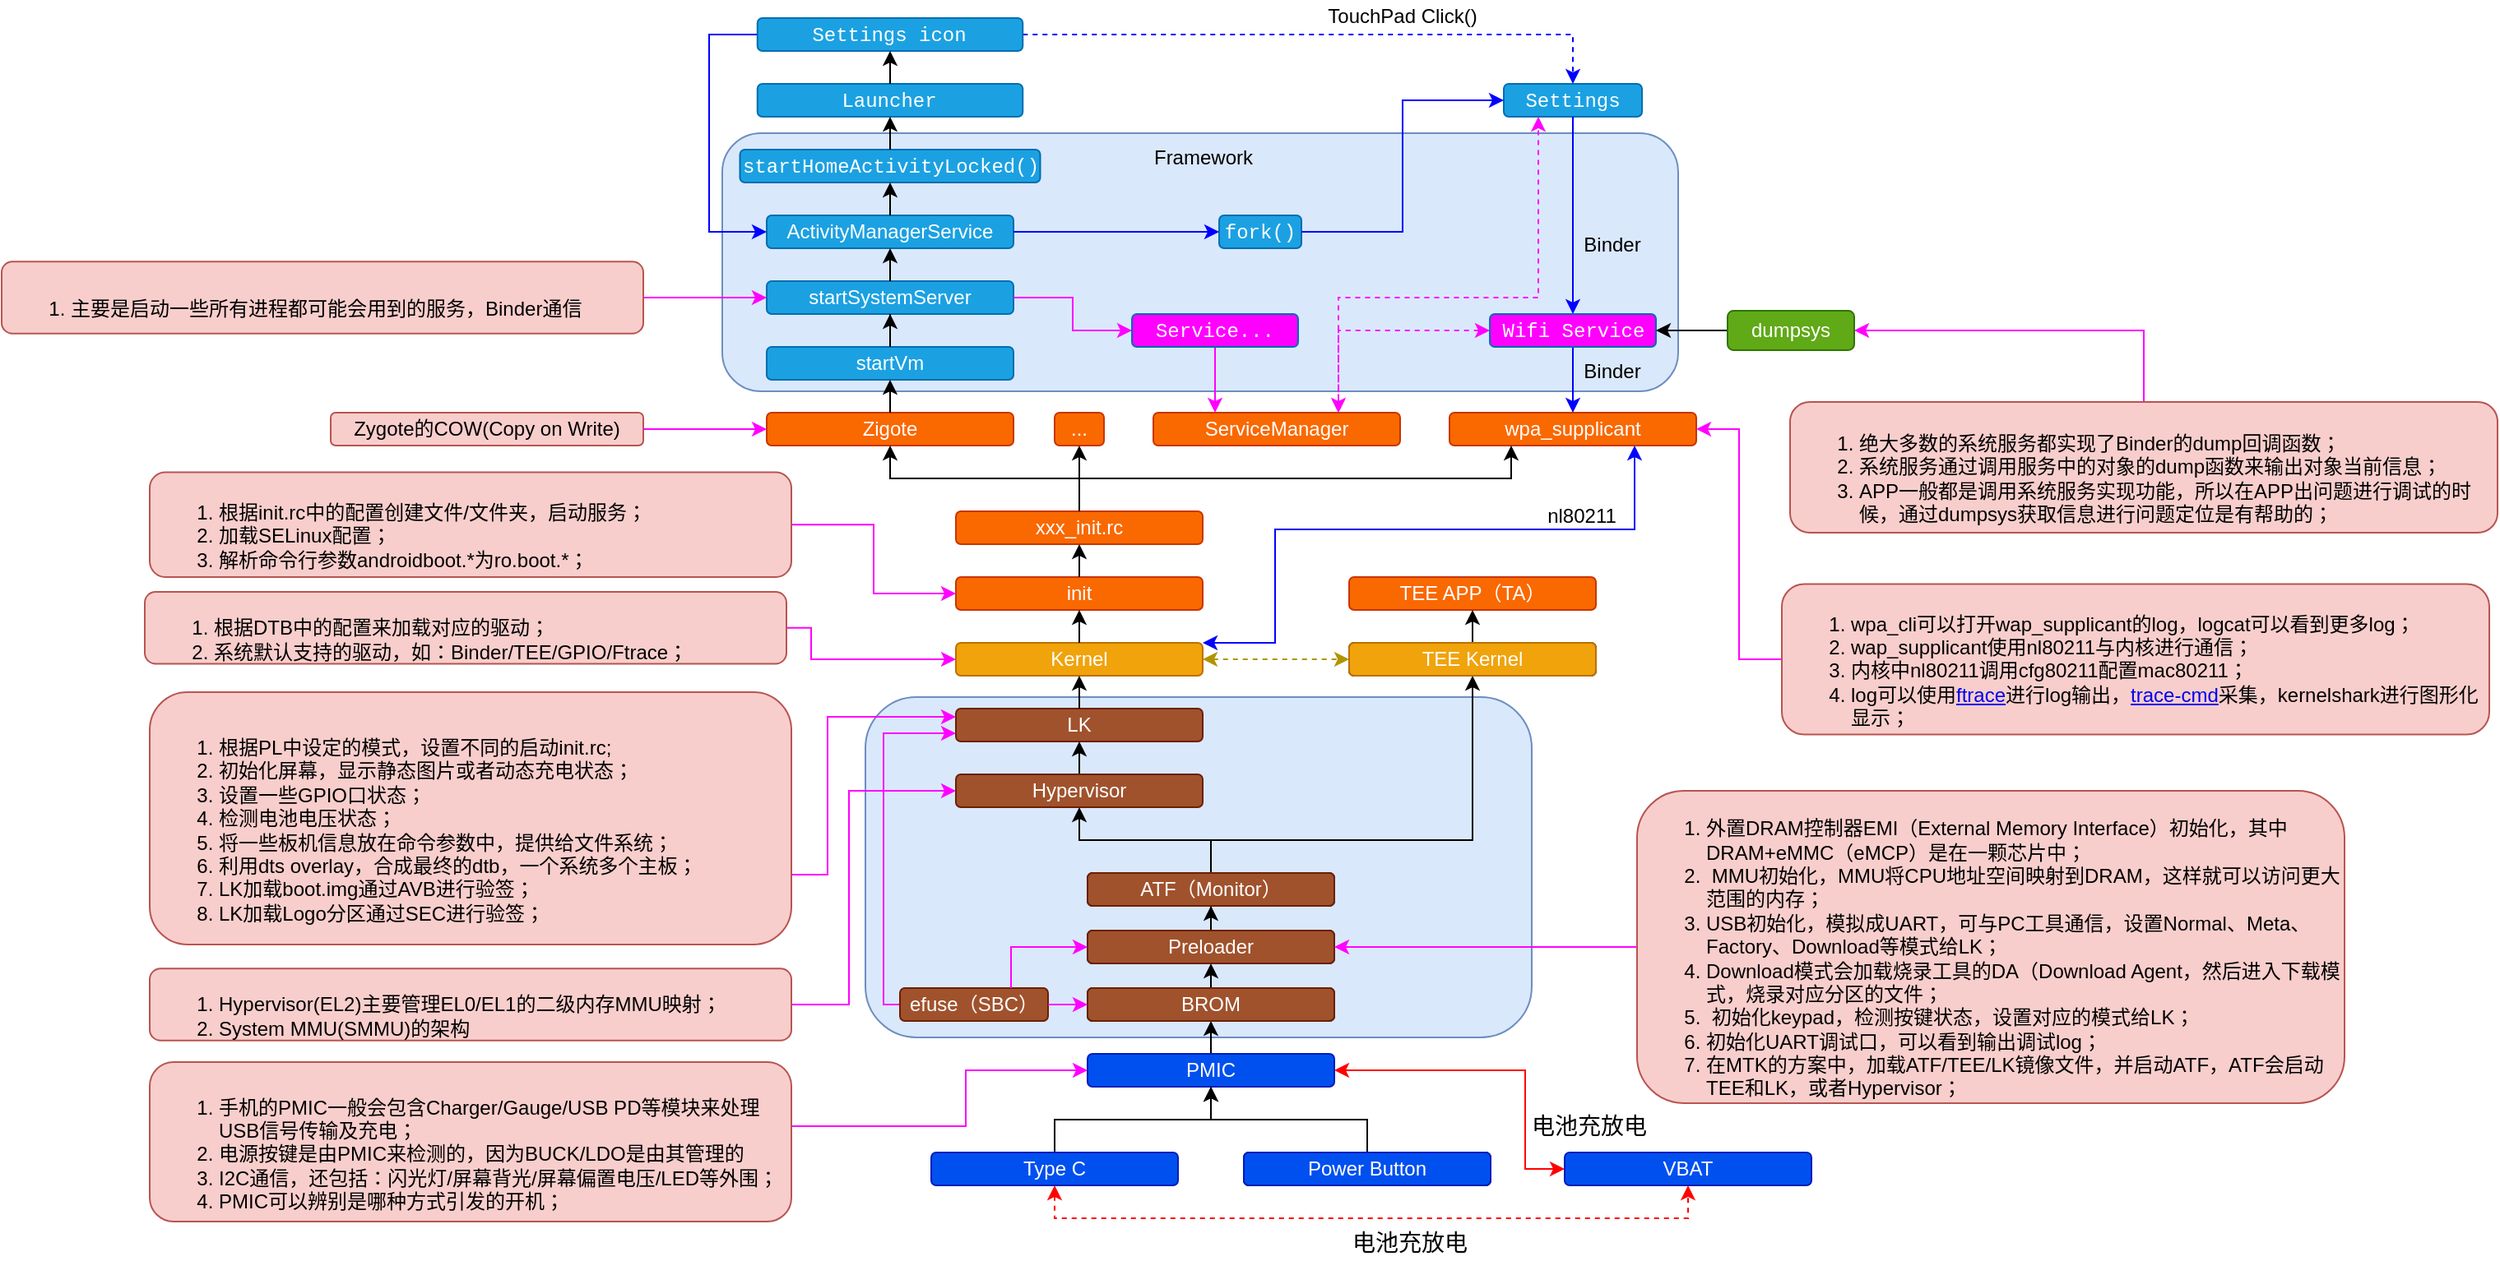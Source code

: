 <mxfile version="13.6.2" type="device"><diagram id="o9bv0R6eJyYh040u2LGz" name="Page-1"><mxGraphModel dx="2637" dy="1343" grid="0" gridSize="10" guides="1" tooltips="1" connect="1" arrows="1" fold="1" page="1" pageScale="1" pageWidth="827" pageHeight="1169" math="0" shadow="0"><root><mxCell id="0"/><mxCell id="1" parent="0"/><mxCell id="xM0qGZ9zyHgOgqfYdm4C-2" value="" style="rounded=1;whiteSpace=wrap;html=1;fillColor=#dae8fc;strokeColor=#6c8ebf;fontColor=#FFFFFF;" parent="1" vertex="1"><mxGeometry x="-279" y="276" width="581" height="157" as="geometry"/></mxCell><UserObject label="" id="xM0qGZ9zyHgOgqfYdm4C-3"><mxCell style="rounded=1;whiteSpace=wrap;html=1;shadow=0;glass=0;sketch=0;strokeColor=#6c8ebf;align=left;fillColor=#dae8fc;fontColor=#FFFFFF;" parent="1" vertex="1"><mxGeometry x="-192" y="619" width="405" height="207" as="geometry"/></mxCell></UserObject><mxCell id="xM0qGZ9zyHgOgqfYdm4C-4" value="BROM" style="rounded=1;whiteSpace=wrap;html=1;fontColor=#FFFFFF;" parent="1" vertex="1"><mxGeometry x="-57" y="796" width="150" height="20" as="geometry"/></mxCell><mxCell id="xM0qGZ9zyHgOgqfYdm4C-5" value="Preloader" style="rounded=1;whiteSpace=wrap;html=1;fontColor=#FFFFFF;" parent="1" vertex="1"><mxGeometry x="-57" y="761" width="150" height="20" as="geometry"/></mxCell><mxCell id="xM0qGZ9zyHgOgqfYdm4C-6" value="ATF（Monitor）" style="rounded=1;whiteSpace=wrap;html=1;fontColor=#FFFFFF;" parent="1" vertex="1"><mxGeometry x="-57" y="726" width="150" height="20" as="geometry"/></mxCell><mxCell id="xM0qGZ9zyHgOgqfYdm4C-7" style="edgeStyle=orthogonalEdgeStyle;rounded=0;orthogonalLoop=1;jettySize=auto;html=1;entryX=0.5;entryY=1;entryDx=0;entryDy=0;fontColor=#FFFFFF;" parent="1" source="xM0qGZ9zyHgOgqfYdm4C-5" target="xM0qGZ9zyHgOgqfYdm4C-6" edge="1"><mxGeometry relative="1" as="geometry"/></mxCell><mxCell id="xM0qGZ9zyHgOgqfYdm4C-8" value="TEE Kernel" style="rounded=1;whiteSpace=wrap;html=1;fontColor=#FFFFFF;" parent="1" vertex="1"><mxGeometry x="102" y="586" width="150" height="20" as="geometry"/></mxCell><mxCell id="xM0qGZ9zyHgOgqfYdm4C-9" style="edgeStyle=orthogonalEdgeStyle;rounded=0;orthogonalLoop=1;jettySize=auto;html=1;exitX=0.5;exitY=0;exitDx=0;exitDy=0;entryX=0.5;entryY=1;entryDx=0;entryDy=0;fontColor=#FFFFFF;" parent="1" source="xM0qGZ9zyHgOgqfYdm4C-6" target="xM0qGZ9zyHgOgqfYdm4C-8" edge="1"><mxGeometry relative="1" as="geometry"><Array as="points"><mxPoint x="18" y="706"/><mxPoint x="177" y="706"/></Array></mxGeometry></mxCell><mxCell id="xM0qGZ9zyHgOgqfYdm4C-10" value="LK" style="rounded=1;whiteSpace=wrap;html=1;fillColor=#a0522d;strokeColor=#6D1F00;fontColor=#ffffff;" parent="1" vertex="1"><mxGeometry x="-137" y="626" width="150" height="20" as="geometry"/></mxCell><mxCell id="xM0qGZ9zyHgOgqfYdm4C-11" value="TEE APP（TA）" style="rounded=1;whiteSpace=wrap;html=1;fillColor=#fa6800;strokeColor=#C73500;fontColor=#FFFFFF;" parent="1" vertex="1"><mxGeometry x="102" y="546" width="150" height="20" as="geometry"/></mxCell><mxCell id="xM0qGZ9zyHgOgqfYdm4C-12" style="edgeStyle=orthogonalEdgeStyle;rounded=0;orthogonalLoop=1;jettySize=auto;html=1;exitX=0.5;exitY=0;exitDx=0;exitDy=0;entryX=0.5;entryY=1;entryDx=0;entryDy=0;fontColor=#FFFFFF;" parent="1" source="xM0qGZ9zyHgOgqfYdm4C-8" target="xM0qGZ9zyHgOgqfYdm4C-11" edge="1"><mxGeometry relative="1" as="geometry"/></mxCell><mxCell id="xM0qGZ9zyHgOgqfYdm4C-13" style="edgeStyle=orthogonalEdgeStyle;rounded=0;orthogonalLoop=1;jettySize=auto;html=1;exitX=0.5;exitY=0;exitDx=0;exitDy=0;entryX=0.5;entryY=1;entryDx=0;entryDy=0;fontColor=#FFFFFF;" parent="1" source="xM0qGZ9zyHgOgqfYdm4C-14" target="xM0qGZ9zyHgOgqfYdm4C-10" edge="1"><mxGeometry relative="1" as="geometry"/></mxCell><mxCell id="xM0qGZ9zyHgOgqfYdm4C-14" value="Hypervisor" style="rounded=1;whiteSpace=wrap;html=1;fillColor=#a0522d;strokeColor=#6D1F00;fontColor=#FFFFFF;" parent="1" vertex="1"><mxGeometry x="-137" y="666" width="150" height="20" as="geometry"/></mxCell><mxCell id="xM0qGZ9zyHgOgqfYdm4C-15" style="edgeStyle=orthogonalEdgeStyle;rounded=0;orthogonalLoop=1;jettySize=auto;html=1;exitX=0.5;exitY=0;exitDx=0;exitDy=0;entryX=0.5;entryY=1;entryDx=0;entryDy=0;fontColor=#FFFFFF;" parent="1" source="xM0qGZ9zyHgOgqfYdm4C-6" target="xM0qGZ9zyHgOgqfYdm4C-14" edge="1"><mxGeometry relative="1" as="geometry"/></mxCell><mxCell id="JLH8uLb13AK0BD7RaU8m-2" style="edgeStyle=orthogonalEdgeStyle;rounded=0;orthogonalLoop=1;jettySize=auto;html=1;exitX=1;exitY=0.5;exitDx=0;exitDy=0;entryX=0;entryY=0.5;entryDx=0;entryDy=0;startArrow=classic;startFill=1;dashed=1;fillColor=#e3c800;strokeColor=#B09500;" parent="1" source="xM0qGZ9zyHgOgqfYdm4C-16" target="xM0qGZ9zyHgOgqfYdm4C-63" edge="1"><mxGeometry relative="1" as="geometry"/></mxCell><mxCell id="xM0qGZ9zyHgOgqfYdm4C-16" value="Kernel" style="rounded=1;whiteSpace=wrap;html=1;fillColor=#f0a30a;strokeColor=#BD7000;fontColor=#FFFFFF;" parent="1" vertex="1"><mxGeometry x="-137" y="586" width="150" height="20" as="geometry"/></mxCell><mxCell id="xM0qGZ9zyHgOgqfYdm4C-17" style="edgeStyle=orthogonalEdgeStyle;rounded=0;orthogonalLoop=1;jettySize=auto;html=1;exitX=0.5;exitY=0;exitDx=0;exitDy=0;entryX=0.5;entryY=1;entryDx=0;entryDy=0;fontColor=#FFFFFF;" parent="1" source="xM0qGZ9zyHgOgqfYdm4C-10" target="xM0qGZ9zyHgOgqfYdm4C-16" edge="1"><mxGeometry relative="1" as="geometry"/></mxCell><mxCell id="xM0qGZ9zyHgOgqfYdm4C-18" value="init" style="rounded=1;whiteSpace=wrap;html=1;fillColor=#fa6800;strokeColor=#C73500;fontColor=#FFFFFF;" parent="1" vertex="1"><mxGeometry x="-137" y="546" width="150" height="20" as="geometry"/></mxCell><mxCell id="xM0qGZ9zyHgOgqfYdm4C-19" style="edgeStyle=orthogonalEdgeStyle;rounded=0;orthogonalLoop=1;jettySize=auto;html=1;exitX=0.5;exitY=0;exitDx=0;exitDy=0;entryX=0.5;entryY=1;entryDx=0;entryDy=0;fontColor=#FFFFFF;" parent="1" source="xM0qGZ9zyHgOgqfYdm4C-16" target="xM0qGZ9zyHgOgqfYdm4C-18" edge="1"><mxGeometry relative="1" as="geometry"/></mxCell><mxCell id="xM0qGZ9zyHgOgqfYdm4C-20" value="xxx_init.rc" style="rounded=1;whiteSpace=wrap;html=1;fillColor=#fa6800;strokeColor=#C73500;fontColor=#FFFFFF;" parent="1" vertex="1"><mxGeometry x="-137" y="506" width="150" height="20" as="geometry"/></mxCell><mxCell id="xM0qGZ9zyHgOgqfYdm4C-21" style="edgeStyle=orthogonalEdgeStyle;rounded=0;orthogonalLoop=1;jettySize=auto;html=1;exitX=0.5;exitY=0;exitDx=0;exitDy=0;entryX=0.5;entryY=1;entryDx=0;entryDy=0;fontColor=#FFFFFF;" parent="1" source="xM0qGZ9zyHgOgqfYdm4C-18" target="xM0qGZ9zyHgOgqfYdm4C-20" edge="1"><mxGeometry relative="1" as="geometry"/></mxCell><mxCell id="JLH8uLb13AK0BD7RaU8m-4" style="edgeStyle=orthogonalEdgeStyle;rounded=0;orthogonalLoop=1;jettySize=auto;html=1;exitX=0.75;exitY=1;exitDx=0;exitDy=0;entryX=1;entryY=0;entryDx=0;entryDy=0;startArrow=classic;startFill=1;strokeColor=#0000FF;" parent="1" source="xM0qGZ9zyHgOgqfYdm4C-23" target="xM0qGZ9zyHgOgqfYdm4C-16" edge="1"><mxGeometry relative="1" as="geometry"><Array as="points"><mxPoint x="276" y="517"/><mxPoint x="57" y="517"/><mxPoint x="57" y="586"/></Array></mxGeometry></mxCell><mxCell id="xM0qGZ9zyHgOgqfYdm4C-23" value="wpa_supplicant" style="rounded=1;whiteSpace=wrap;html=1;fillColor=#fa6800;strokeColor=#C73500;fontColor=#FFFFFF;" parent="1" vertex="1"><mxGeometry x="163" y="446" width="150" height="20" as="geometry"/></mxCell><mxCell id="xM0qGZ9zyHgOgqfYdm4C-24" style="edgeStyle=orthogonalEdgeStyle;rounded=0;orthogonalLoop=1;jettySize=auto;html=1;exitX=0.5;exitY=0;exitDx=0;exitDy=0;entryX=0.25;entryY=1;entryDx=0;entryDy=0;fontColor=#FFFFFF;" parent="1" source="xM0qGZ9zyHgOgqfYdm4C-20" target="xM0qGZ9zyHgOgqfYdm4C-23" edge="1"><mxGeometry relative="1" as="geometry"/></mxCell><mxCell id="xM0qGZ9zyHgOgqfYdm4C-25" value="Zigote" style="rounded=1;whiteSpace=wrap;html=1;fillColor=#fa6800;strokeColor=#C73500;fontColor=#FFFFFF;" parent="1" vertex="1"><mxGeometry x="-252" y="446" width="150" height="20" as="geometry"/></mxCell><mxCell id="xM0qGZ9zyHgOgqfYdm4C-26" style="edgeStyle=orthogonalEdgeStyle;rounded=0;orthogonalLoop=1;jettySize=auto;html=1;exitX=0.5;exitY=0;exitDx=0;exitDy=0;entryX=0.5;entryY=1;entryDx=0;entryDy=0;fontColor=#FFFFFF;" parent="1" source="xM0qGZ9zyHgOgqfYdm4C-20" target="xM0qGZ9zyHgOgqfYdm4C-25" edge="1"><mxGeometry relative="1" as="geometry"/></mxCell><mxCell id="xM0qGZ9zyHgOgqfYdm4C-27" value="startVm" style="rounded=1;whiteSpace=wrap;html=1;fillColor=#1ba1e2;strokeColor=#006EAF;fontColor=#FFFFFF;" parent="1" vertex="1"><mxGeometry x="-252" y="406" width="150" height="20" as="geometry"/></mxCell><mxCell id="xM0qGZ9zyHgOgqfYdm4C-28" style="edgeStyle=orthogonalEdgeStyle;rounded=0;orthogonalLoop=1;jettySize=auto;html=1;exitX=0.5;exitY=0;exitDx=0;exitDy=0;entryX=0.5;entryY=1;entryDx=0;entryDy=0;fontColor=#FFFFFF;" parent="1" source="xM0qGZ9zyHgOgqfYdm4C-25" target="xM0qGZ9zyHgOgqfYdm4C-27" edge="1"><mxGeometry relative="1" as="geometry"/></mxCell><mxCell id="xM0qGZ9zyHgOgqfYdm4C-29" value="startSystemServer" style="rounded=1;whiteSpace=wrap;html=1;fillColor=#1ba1e2;strokeColor=#006EAF;fontColor=#FFFFFF;" parent="1" vertex="1"><mxGeometry x="-252" y="366" width="150" height="20" as="geometry"/></mxCell><mxCell id="xM0qGZ9zyHgOgqfYdm4C-30" style="edgeStyle=orthogonalEdgeStyle;rounded=0;orthogonalLoop=1;jettySize=auto;html=1;exitX=0.5;exitY=0;exitDx=0;exitDy=0;fontColor=#FFFFFF;" parent="1" source="xM0qGZ9zyHgOgqfYdm4C-27" target="xM0qGZ9zyHgOgqfYdm4C-29" edge="1"><mxGeometry relative="1" as="geometry"/></mxCell><mxCell id="xM0qGZ9zyHgOgqfYdm4C-31" value="..." style="rounded=1;whiteSpace=wrap;html=1;fillColor=#fa6800;strokeColor=#C73500;fontColor=#FFFFFF;" parent="1" vertex="1"><mxGeometry x="-77" y="446" width="30" height="20" as="geometry"/></mxCell><mxCell id="xM0qGZ9zyHgOgqfYdm4C-32" style="edgeStyle=orthogonalEdgeStyle;rounded=0;orthogonalLoop=1;jettySize=auto;html=1;exitX=0.5;exitY=0;exitDx=0;exitDy=0;entryX=0.5;entryY=1;entryDx=0;entryDy=0;fontColor=#FFFFFF;" parent="1" source="xM0qGZ9zyHgOgqfYdm4C-20" target="xM0qGZ9zyHgOgqfYdm4C-31" edge="1"><mxGeometry relative="1" as="geometry"/></mxCell><mxCell id="xM0qGZ9zyHgOgqfYdm4C-33" value="ActivityManagerService" style="rounded=1;whiteSpace=wrap;html=1;fillColor=#1ba1e2;strokeColor=#006EAF;fontColor=#FFFFFF;" parent="1" vertex="1"><mxGeometry x="-252" y="326" width="150" height="20" as="geometry"/></mxCell><mxCell id="xM0qGZ9zyHgOgqfYdm4C-34" style="edgeStyle=orthogonalEdgeStyle;rounded=0;orthogonalLoop=1;jettySize=auto;html=1;exitX=0.5;exitY=0;exitDx=0;exitDy=0;entryX=0.5;entryY=1;entryDx=0;entryDy=0;fontColor=#FFFFFF;" parent="1" source="xM0qGZ9zyHgOgqfYdm4C-29" target="xM0qGZ9zyHgOgqfYdm4C-33" edge="1"><mxGeometry relative="1" as="geometry"/></mxCell><mxCell id="xM0qGZ9zyHgOgqfYdm4C-35" value="&lt;font face=&quot;menlo, monaco, consolas, courier new, monospace&quot;&gt;startHomeActivityLocked()&lt;/font&gt;" style="rounded=1;whiteSpace=wrap;html=1;fillColor=#1ba1e2;strokeColor=#006EAF;fontColor=#FFFFFF;" parent="1" vertex="1"><mxGeometry x="-268.25" y="286" width="182.5" height="20" as="geometry"/></mxCell><mxCell id="xM0qGZ9zyHgOgqfYdm4C-36" style="edgeStyle=orthogonalEdgeStyle;rounded=0;orthogonalLoop=1;jettySize=auto;html=1;exitX=0.5;exitY=0;exitDx=0;exitDy=0;entryX=0.5;entryY=1;entryDx=0;entryDy=0;fontColor=#FFFFFF;" parent="1" source="xM0qGZ9zyHgOgqfYdm4C-33" target="xM0qGZ9zyHgOgqfYdm4C-35" edge="1"><mxGeometry relative="1" as="geometry"/></mxCell><mxCell id="xM0qGZ9zyHgOgqfYdm4C-37" style="edgeStyle=orthogonalEdgeStyle;rounded=0;orthogonalLoop=1;jettySize=auto;html=1;exitX=0;exitY=0.5;exitDx=0;exitDy=0;entryX=0;entryY=0.5;entryDx=0;entryDy=0;strokeColor=#0000FF;fontColor=#FFFFFF;" parent="1" source="xM0qGZ9zyHgOgqfYdm4C-87" target="xM0qGZ9zyHgOgqfYdm4C-33" edge="1"><mxGeometry relative="1" as="geometry"><Array as="points"><mxPoint x="-287" y="216"/><mxPoint x="-287" y="336"/></Array></mxGeometry></mxCell><mxCell id="xM0qGZ9zyHgOgqfYdm4C-38" value="&lt;font face=&quot;menlo, monaco, consolas, courier new, monospace&quot;&gt;Launcher&lt;/font&gt;" style="rounded=1;whiteSpace=wrap;html=1;fillColor=#1ba1e2;strokeColor=#006EAF;fontColor=#FFFFFF;" parent="1" vertex="1"><mxGeometry x="-257.62" y="246" width="161.25" height="20" as="geometry"/></mxCell><mxCell id="xM0qGZ9zyHgOgqfYdm4C-39" style="edgeStyle=orthogonalEdgeStyle;rounded=0;orthogonalLoop=1;jettySize=auto;html=1;exitX=0.5;exitY=0;exitDx=0;exitDy=0;entryX=0.5;entryY=1;entryDx=0;entryDy=0;fontColor=#FFFFFF;" parent="1" source="xM0qGZ9zyHgOgqfYdm4C-35" target="xM0qGZ9zyHgOgqfYdm4C-38" edge="1"><mxGeometry relative="1" as="geometry"/></mxCell><mxCell id="xM0qGZ9zyHgOgqfYdm4C-40" value="" style="endArrow=classic;html=1;entryX=0.5;entryY=1;entryDx=0;entryDy=0;exitX=0.5;exitY=0;exitDx=0;exitDy=0;fontColor=#FFFFFF;" parent="1" source="xM0qGZ9zyHgOgqfYdm4C-4" target="xM0qGZ9zyHgOgqfYdm4C-5" edge="1"><mxGeometry width="50" height="50" relative="1" as="geometry"><mxPoint x="-107" y="626" as="sourcePoint"/><mxPoint x="-57" y="576" as="targetPoint"/></mxGeometry></mxCell><mxCell id="xM0qGZ9zyHgOgqfYdm4C-41" style="edgeStyle=orthogonalEdgeStyle;rounded=0;orthogonalLoop=1;jettySize=auto;html=1;exitX=0.5;exitY=1;exitDx=0;exitDy=0;fontColor=#FFFFFF;" parent="1" source="xM0qGZ9zyHgOgqfYdm4C-33" target="xM0qGZ9zyHgOgqfYdm4C-33" edge="1"><mxGeometry relative="1" as="geometry"/></mxCell><mxCell id="xM0qGZ9zyHgOgqfYdm4C-42" value="&lt;font face=&quot;menlo, monaco, consolas, courier new, monospace&quot;&gt;fork()&lt;/font&gt;" style="rounded=1;whiteSpace=wrap;html=1;fillColor=#1ba1e2;strokeColor=#006EAF;fontColor=#FFFFFF;" parent="1" vertex="1"><mxGeometry x="23" y="326" width="50" height="20" as="geometry"/></mxCell><mxCell id="xM0qGZ9zyHgOgqfYdm4C-43" style="edgeStyle=orthogonalEdgeStyle;rounded=0;orthogonalLoop=1;jettySize=auto;html=1;exitX=1;exitY=0.5;exitDx=0;exitDy=0;entryX=0;entryY=0.5;entryDx=0;entryDy=0;strokeColor=#0000FF;fontColor=#FFFFFF;" parent="1" source="xM0qGZ9zyHgOgqfYdm4C-33" target="xM0qGZ9zyHgOgqfYdm4C-42" edge="1"><mxGeometry relative="1" as="geometry"/></mxCell><mxCell id="xM0qGZ9zyHgOgqfYdm4C-44" value="&lt;font face=&quot;menlo, monaco, consolas, courier new, monospace&quot;&gt;Settings&lt;/font&gt;" style="rounded=1;whiteSpace=wrap;html=1;fillColor=#1ba1e2;strokeColor=#006EAF;fontColor=#FFFFFF;" parent="1" vertex="1"><mxGeometry x="196" y="246" width="84" height="20" as="geometry"/></mxCell><mxCell id="xM0qGZ9zyHgOgqfYdm4C-45" style="edgeStyle=orthogonalEdgeStyle;rounded=0;orthogonalLoop=1;jettySize=auto;html=1;exitX=1;exitY=0.5;exitDx=0;exitDy=0;entryX=0;entryY=0.5;entryDx=0;entryDy=0;strokeColor=#0000FF;fontColor=#FFFFFF;" parent="1" source="xM0qGZ9zyHgOgqfYdm4C-42" target="xM0qGZ9zyHgOgqfYdm4C-44" edge="1"><mxGeometry relative="1" as="geometry"><mxPoint x="103" y="336" as="sourcePoint"/></mxGeometry></mxCell><mxCell id="xM0qGZ9zyHgOgqfYdm4C-46" style="edgeStyle=orthogonalEdgeStyle;rounded=0;orthogonalLoop=1;jettySize=auto;html=1;exitX=0.5;exitY=1;exitDx=0;exitDy=0;strokeColor=#0000FF;fontColor=#FFFFFF;" parent="1" source="xM0qGZ9zyHgOgqfYdm4C-47" target="xM0qGZ9zyHgOgqfYdm4C-23" edge="1"><mxGeometry relative="1" as="geometry"/></mxCell><mxCell id="xM0qGZ9zyHgOgqfYdm4C-47" value="&lt;font face=&quot;menlo, monaco, consolas, courier new, monospace&quot;&gt;Wifi Service&lt;/font&gt;" style="rounded=1;whiteSpace=wrap;html=1;strokeColor=#006EAF;fillColor=#FF00FF;fontColor=#FFFFFF;" parent="1" vertex="1"><mxGeometry x="187.5" y="386" width="101" height="20" as="geometry"/></mxCell><mxCell id="xM0qGZ9zyHgOgqfYdm4C-48" style="edgeStyle=orthogonalEdgeStyle;rounded=0;orthogonalLoop=1;jettySize=auto;html=1;exitX=0.5;exitY=1;exitDx=0;exitDy=0;entryX=0.5;entryY=0;entryDx=0;entryDy=0;strokeColor=#0000FF;fontColor=#FFFFFF;" parent="1" source="xM0qGZ9zyHgOgqfYdm4C-44" target="xM0qGZ9zyHgOgqfYdm4C-47" edge="1"><mxGeometry relative="1" as="geometry"/></mxCell><mxCell id="xM0qGZ9zyHgOgqfYdm4C-49" style="edgeStyle=orthogonalEdgeStyle;rounded=0;orthogonalLoop=1;jettySize=auto;html=1;exitX=0;exitY=0.5;exitDx=0;exitDy=0;entryX=0;entryY=0.75;entryDx=0;entryDy=0;startArrow=none;startFill=0;strokeColor=#FF00FF;fontColor=#FFFFFF;" parent="1" source="xM0qGZ9zyHgOgqfYdm4C-50" target="xM0qGZ9zyHgOgqfYdm4C-10" edge="1"><mxGeometry relative="1" as="geometry"><Array as="points"><mxPoint x="-181" y="806"/><mxPoint x="-181" y="641"/></Array></mxGeometry></mxCell><mxCell id="xM0qGZ9zyHgOgqfYdm4C-50" value="efuse（SBC）" style="rounded=1;whiteSpace=wrap;html=1;fillColor=#a0522d;strokeColor=#6D1F00;fontColor=#FFFFFF;" parent="1" vertex="1"><mxGeometry x="-171" y="796" width="90" height="20" as="geometry"/></mxCell><mxCell id="xM0qGZ9zyHgOgqfYdm4C-51" style="edgeStyle=orthogonalEdgeStyle;rounded=0;orthogonalLoop=1;jettySize=auto;html=1;exitX=0.5;exitY=0;exitDx=0;exitDy=0;entryX=0.5;entryY=1;entryDx=0;entryDy=0;strokeColor=#000000;fontColor=#FFFFFF;" parent="1" source="xM0qGZ9zyHgOgqfYdm4C-52" target="xM0qGZ9zyHgOgqfYdm4C-4" edge="1"><mxGeometry relative="1" as="geometry"/></mxCell><UserObject label="PMIC" id="xM0qGZ9zyHgOgqfYdm4C-52"><mxCell style="rounded=1;whiteSpace=wrap;html=1;fillColor=#0050ef;strokeColor=#001DBC;fontColor=#FFFFFF;" parent="1" vertex="1"><mxGeometry x="-57" y="836" width="150" height="20" as="geometry"/></mxCell></UserObject><mxCell id="xM0qGZ9zyHgOgqfYdm4C-53" style="edgeStyle=orthogonalEdgeStyle;rounded=0;orthogonalLoop=1;jettySize=auto;html=1;exitX=0.5;exitY=0;exitDx=0;exitDy=0;entryX=0.5;entryY=1;entryDx=0;entryDy=0;fontColor=#FFFFFF;" parent="1" source="xM0qGZ9zyHgOgqfYdm4C-54" target="xM0qGZ9zyHgOgqfYdm4C-52" edge="1"><mxGeometry relative="1" as="geometry"/></mxCell><mxCell id="xM0qGZ9zyHgOgqfYdm4C-54" value="Power Button" style="rounded=1;whiteSpace=wrap;html=1;fontColor=#FFFFFF;" parent="1" vertex="1"><mxGeometry x="38" y="896" width="150" height="20" as="geometry"/></mxCell><mxCell id="xM0qGZ9zyHgOgqfYdm4C-55" style="edgeStyle=orthogonalEdgeStyle;rounded=0;orthogonalLoop=1;jettySize=auto;html=1;exitX=0.5;exitY=0;exitDx=0;exitDy=0;entryX=0.5;entryY=1;entryDx=0;entryDy=0;fontColor=#FFFFFF;" parent="1" source="xM0qGZ9zyHgOgqfYdm4C-56" target="xM0qGZ9zyHgOgqfYdm4C-52" edge="1"><mxGeometry relative="1" as="geometry"/></mxCell><mxCell id="xM0qGZ9zyHgOgqfYdm4C-56" value="Type C" style="rounded=1;whiteSpace=wrap;html=1;fillColor=#0050ef;strokeColor=#001DBC;fontColor=#FFFFFF;" parent="1" vertex="1"><mxGeometry x="-152" y="896" width="150" height="20" as="geometry"/></mxCell><UserObject label="Power Button" id="xM0qGZ9zyHgOgqfYdm4C-57"><mxCell style="rounded=1;whiteSpace=wrap;html=1;fillColor=#0050ef;strokeColor=#001DBC;fontColor=#FFFFFF;" parent="1" vertex="1"><mxGeometry x="38" y="896" width="150" height="20" as="geometry"/></mxCell></UserObject><mxCell id="xM0qGZ9zyHgOgqfYdm4C-58" value="BROM" style="rounded=1;whiteSpace=wrap;html=1;fillColor=#a0522d;strokeColor=#6D1F00;fontColor=#FFFFFF;" parent="1" vertex="1"><mxGeometry x="-57" y="796" width="150" height="20" as="geometry"/></mxCell><mxCell id="xM0qGZ9zyHgOgqfYdm4C-59" style="edgeStyle=orthogonalEdgeStyle;rounded=0;orthogonalLoop=1;jettySize=auto;html=1;exitX=1;exitY=0.5;exitDx=0;exitDy=0;entryX=0;entryY=0.5;entryDx=0;entryDy=0;startArrow=none;startFill=0;strokeColor=#FF00FF;fontColor=#FFFFFF;" parent="1" source="xM0qGZ9zyHgOgqfYdm4C-50" target="xM0qGZ9zyHgOgqfYdm4C-58" edge="1"><mxGeometry relative="1" as="geometry"/></mxCell><mxCell id="xM0qGZ9zyHgOgqfYdm4C-60" value="Preloader" style="rounded=1;whiteSpace=wrap;html=1;fillColor=#a0522d;strokeColor=#6D1F00;fontColor=#FFFFFF;" parent="1" vertex="1"><mxGeometry x="-57" y="761" width="150" height="20" as="geometry"/></mxCell><mxCell id="xM0qGZ9zyHgOgqfYdm4C-61" style="edgeStyle=orthogonalEdgeStyle;rounded=0;orthogonalLoop=1;jettySize=auto;html=1;exitX=0.75;exitY=0;exitDx=0;exitDy=0;entryX=0;entryY=0.5;entryDx=0;entryDy=0;startArrow=none;startFill=0;strokeColor=#FF00FF;fontColor=#FFFFFF;" parent="1" source="xM0qGZ9zyHgOgqfYdm4C-50" target="xM0qGZ9zyHgOgqfYdm4C-60" edge="1"><mxGeometry relative="1" as="geometry"/></mxCell><mxCell id="xM0qGZ9zyHgOgqfYdm4C-62" value="ATF（Monitor）" style="rounded=1;whiteSpace=wrap;html=1;fillColor=#a0522d;strokeColor=#6D1F00;fontColor=#FFFFFF;" parent="1" vertex="1"><mxGeometry x="-57" y="726" width="150" height="20" as="geometry"/></mxCell><mxCell id="xM0qGZ9zyHgOgqfYdm4C-63" value="TEE Kernel" style="rounded=1;whiteSpace=wrap;html=1;fillColor=#f0a30a;strokeColor=#BD7000;fontColor=#FFFFFF;" parent="1" vertex="1"><mxGeometry x="102" y="586" width="150" height="20" as="geometry"/></mxCell><mxCell id="xM0qGZ9zyHgOgqfYdm4C-64" value="Zygote的COW(Copy on Write)" style="rounded=1;whiteSpace=wrap;html=1;fillColor=#f8cecc;strokeColor=#b85450;" parent="1" vertex="1"><mxGeometry x="-517" y="446" width="190" height="20" as="geometry"/></mxCell><mxCell id="xM0qGZ9zyHgOgqfYdm4C-65" value="" style="endArrow=classic;html=1;entryX=0;entryY=0.5;entryDx=0;entryDy=0;strokeColor=#FF00FF;exitX=1;exitY=0.5;exitDx=0;exitDy=0;fontColor=#FFFFFF;" parent="1" source="xM0qGZ9zyHgOgqfYdm4C-64" target="xM0qGZ9zyHgOgqfYdm4C-25" edge="1"><mxGeometry width="50" height="50" relative="1" as="geometry"><mxPoint x="-317" y="456" as="sourcePoint"/><mxPoint x="103" y="816" as="targetPoint"/></mxGeometry></mxCell><mxCell id="xM0qGZ9zyHgOgqfYdm4C-66" style="edgeStyle=orthogonalEdgeStyle;rounded=0;orthogonalLoop=1;jettySize=auto;html=1;exitX=0;exitY=0.5;exitDx=0;exitDy=0;entryX=1;entryY=0.5;entryDx=0;entryDy=0;strokeColor=#FF00FF;fontColor=#FFFFFF;" parent="1" source="xM0qGZ9zyHgOgqfYdm4C-67" target="xM0qGZ9zyHgOgqfYdm4C-60" edge="1"><mxGeometry relative="1" as="geometry"/></mxCell><mxCell id="xM0qGZ9zyHgOgqfYdm4C-67" value="&lt;ol&gt;&lt;li&gt;&lt;span&gt;外置DRAM控制器EMI（External Memory Interface）初始化，&lt;/span&gt;&lt;span&gt;其中DRAM+eMMC（eMCP）是在一颗芯片中；&lt;/span&gt;&lt;/li&gt;&lt;li&gt;&amp;nbsp;MMU初始化，MMU将CPU地址空间映射到DRAM，这样就可以访问更大范围的内存；&lt;/li&gt;&lt;li&gt;&lt;span&gt;USB初始化，模拟成UART，可与PC工具通信，设置Normal、Meta、Factory、Download等模式给LK；&lt;/span&gt;&lt;/li&gt;&lt;li&gt;Download模式会加载烧录工具的DA（Download Agent，然后进入下载模式，烧录对应分区的文件；&lt;/li&gt;&lt;li&gt;&lt;span&gt;&amp;nbsp;初始化keypad，检测按键状态，设置对应的模式给LK；&lt;/span&gt;&lt;/li&gt;&lt;li&gt;&lt;span&gt;初始化UART调试口，可以看到输出调试log；&lt;/span&gt;&lt;/li&gt;&lt;li&gt;&lt;span&gt;在MTK的方案中，加载ATF/TEE/LK镜像文件，并启动ATF，ATF会启动TEE和LK，或者Hypervisor；&lt;/span&gt;&lt;/li&gt;&lt;/ol&gt;" style="text;html=1;fillColor=#f8cecc;align=left;verticalAlign=left;whiteSpace=wrap;rounded=1;strokeColor=#b85450;shadow=0;sketch=0;glass=0;" parent="1" vertex="1"><mxGeometry x="277" y="676" width="430" height="190" as="geometry"/></mxCell><mxCell id="xM0qGZ9zyHgOgqfYdm4C-68" style="edgeStyle=orthogonalEdgeStyle;rounded=0;orthogonalLoop=1;jettySize=auto;html=1;exitX=1;exitY=0.5;exitDx=0;exitDy=0;strokeColor=#FF00FF;fontColor=#FFFFFF;" parent="1" source="xM0qGZ9zyHgOgqfYdm4C-69" target="xM0qGZ9zyHgOgqfYdm4C-52" edge="1"><mxGeometry relative="1" as="geometry"><Array as="points"><mxPoint x="-131" y="880"/><mxPoint x="-131" y="846"/></Array></mxGeometry></mxCell><mxCell id="xM0qGZ9zyHgOgqfYdm4C-69" value="&lt;ol&gt;&lt;li&gt;手机的PMIC一般会包含Charger/Gauge/USB PD等模块来处理USB信号传输及充电；&lt;/li&gt;&lt;li&gt;电源按键是由PMIC来检测的，因为BUCK/LDO是由其管理的&lt;/li&gt;&lt;li&gt;I2C通信，还包括：闪光灯/屏幕背光/屏幕偏置电压/LED等外围；&lt;/li&gt;&lt;li&gt;PMIC可以辨别是哪种方式引发的开机；&lt;/li&gt;&lt;/ol&gt;" style="text;html=1;fillColor=#f8cecc;align=left;verticalAlign=left;whiteSpace=wrap;rounded=1;strokeColor=#b85450;shadow=0;sketch=0;glass=0;" parent="1" vertex="1"><mxGeometry x="-627" y="841" width="390" height="97" as="geometry"/></mxCell><mxCell id="xM0qGZ9zyHgOgqfYdm4C-70" style="edgeStyle=orthogonalEdgeStyle;rounded=0;orthogonalLoop=1;jettySize=auto;html=1;exitX=1;exitY=0.5;exitDx=0;exitDy=0;entryX=0;entryY=0.25;entryDx=0;entryDy=0;strokeColor=#FF00FF;fontColor=#FFFFFF;" parent="1" source="xM0qGZ9zyHgOgqfYdm4C-71" target="xM0qGZ9zyHgOgqfYdm4C-10" edge="1"><mxGeometry relative="1" as="geometry"><Array as="points"><mxPoint x="-237" y="727"/><mxPoint x="-215" y="727"/><mxPoint x="-215" y="631"/></Array></mxGeometry></mxCell><mxCell id="xM0qGZ9zyHgOgqfYdm4C-71" value="&lt;ol&gt;&lt;li&gt;根据PL中设定的模式，设置不同的启动init.rc;&lt;/li&gt;&lt;li&gt;初始化屏幕，显示静态图片或者动态充电状态；&lt;/li&gt;&lt;li&gt;设置一些GPIO口状态；&lt;/li&gt;&lt;li&gt;检测电池电压状态；&lt;/li&gt;&lt;li&gt;将一些板机信息放在命令参数中，提供给文件系统；&lt;/li&gt;&lt;li&gt;利用dts overlay，合成最终的dtb，一个系统多个主板；&lt;/li&gt;&lt;li&gt;LK加载boot.img通过AVB进行验签；&lt;/li&gt;&lt;li&gt;LK加载Logo分区通过SEC进行验签；&lt;/li&gt;&lt;/ol&gt;" style="text;html=1;fillColor=#f8cecc;align=left;verticalAlign=left;whiteSpace=wrap;rounded=1;strokeColor=#b85450;shadow=0;sketch=0;glass=0;" parent="1" vertex="1"><mxGeometry x="-627" y="616" width="390" height="153.5" as="geometry"/></mxCell><mxCell id="xM0qGZ9zyHgOgqfYdm4C-72" style="edgeStyle=orthogonalEdgeStyle;rounded=0;orthogonalLoop=1;jettySize=auto;html=1;exitX=1;exitY=0.5;exitDx=0;exitDy=0;entryX=0;entryY=0.5;entryDx=0;entryDy=0;strokeColor=#FF00FF;fontColor=#FFFFFF;" parent="1" source="xM0qGZ9zyHgOgqfYdm4C-73" target="xM0qGZ9zyHgOgqfYdm4C-18" edge="1"><mxGeometry relative="1" as="geometry"/></mxCell><mxCell id="xM0qGZ9zyHgOgqfYdm4C-73" value="&lt;ol&gt;&lt;li&gt;根据init.rc中的配置创建文件/文件夹，启动服务；&lt;/li&gt;&lt;li&gt;加载SELinux配置；&lt;/li&gt;&lt;li&gt;解析命令行参数androidboot.*为ro.boot.*；&lt;/li&gt;&lt;/ol&gt;" style="text;html=1;fillColor=#f8cecc;align=left;verticalAlign=left;whiteSpace=wrap;rounded=1;strokeColor=#b85450;shadow=0;sketch=0;glass=0;labelBorderColor=none;" parent="1" vertex="1"><mxGeometry x="-627" y="482.25" width="390" height="63.75" as="geometry"/></mxCell><mxCell id="xM0qGZ9zyHgOgqfYdm4C-74" style="edgeStyle=orthogonalEdgeStyle;rounded=0;orthogonalLoop=1;jettySize=auto;html=1;exitX=1;exitY=0.5;exitDx=0;exitDy=0;entryX=0;entryY=0.5;entryDx=0;entryDy=0;strokeColor=#FF00FF;fontColor=#FFFFFF;" parent="1" source="xM0qGZ9zyHgOgqfYdm4C-75" target="xM0qGZ9zyHgOgqfYdm4C-16" edge="1"><mxGeometry relative="1" as="geometry"><Array as="points"><mxPoint x="-225" y="577"/><mxPoint x="-225" y="596"/></Array></mxGeometry></mxCell><mxCell id="xM0qGZ9zyHgOgqfYdm4C-75" value="&lt;ol&gt;&lt;li&gt;根据DTB中的配置来加载对应的驱动；&lt;/li&gt;&lt;li&gt;系统默认支持的驱动，如：Binder/TEE/GPIO/Ftrace；&lt;/li&gt;&lt;/ol&gt;" style="text;html=1;fillColor=#f8cecc;align=left;verticalAlign=left;whiteSpace=wrap;rounded=1;strokeColor=#b85450;shadow=0;sketch=0;glass=0;" parent="1" vertex="1"><mxGeometry x="-630" y="555" width="390" height="43.75" as="geometry"/></mxCell><mxCell id="xM0qGZ9zyHgOgqfYdm4C-76" style="edgeStyle=orthogonalEdgeStyle;rounded=0;orthogonalLoop=1;jettySize=auto;html=1;exitX=1;exitY=0.5;exitDx=0;exitDy=0;strokeColor=#FF00FF;entryX=0;entryY=0.5;entryDx=0;entryDy=0;fontColor=#FFFFFF;" parent="1" source="xM0qGZ9zyHgOgqfYdm4C-77" target="xM0qGZ9zyHgOgqfYdm4C-29" edge="1"><mxGeometry relative="1" as="geometry"><mxPoint x="-257" y="376" as="targetPoint"/></mxGeometry></mxCell><mxCell id="xM0qGZ9zyHgOgqfYdm4C-77" value="&lt;ol&gt;&lt;li&gt;主要是启动一些所有进程都可能会用到的服务，Binder通信&amp;nbsp;&lt;/li&gt;&lt;/ol&gt;" style="text;html=1;fillColor=#f8cecc;align=left;verticalAlign=left;whiteSpace=wrap;rounded=1;strokeColor=#b85450;shadow=0;sketch=0;glass=0;" parent="1" vertex="1"><mxGeometry x="-717" y="354.13" width="390" height="43.75" as="geometry"/></mxCell><mxCell id="xM0qGZ9zyHgOgqfYdm4C-78" value="&lt;font color=&quot;#000000&quot;&gt;Binder&lt;/font&gt;" style="text;html=1;strokeColor=none;fillColor=none;align=center;verticalAlign=middle;whiteSpace=wrap;rounded=0;shadow=0;glass=0;sketch=0;fontColor=#FFFFFF;" parent="1" vertex="1"><mxGeometry x="242" y="411" width="40" height="20" as="geometry"/></mxCell><mxCell id="xM0qGZ9zyHgOgqfYdm4C-79" value="Binder" style="text;html=1;strokeColor=none;fillColor=none;align=center;verticalAlign=middle;whiteSpace=wrap;rounded=0;shadow=0;glass=0;sketch=0;" parent="1" vertex="1"><mxGeometry x="242" y="334.13" width="40" height="20" as="geometry"/></mxCell><mxCell id="xM0qGZ9zyHgOgqfYdm4C-80" style="edgeStyle=orthogonalEdgeStyle;rounded=0;orthogonalLoop=1;jettySize=auto;html=1;exitX=0.75;exitY=0;exitDx=0;exitDy=0;entryX=0;entryY=0.5;entryDx=0;entryDy=0;dashed=1;strokeColor=#FF00FF;startArrow=classic;startFill=1;fontColor=#FFFFFF;" parent="1" source="xM0qGZ9zyHgOgqfYdm4C-82" target="xM0qGZ9zyHgOgqfYdm4C-47" edge="1"><mxGeometry relative="1" as="geometry"/></mxCell><mxCell id="xM0qGZ9zyHgOgqfYdm4C-81" style="edgeStyle=orthogonalEdgeStyle;rounded=0;orthogonalLoop=1;jettySize=auto;html=1;exitX=0.75;exitY=0;exitDx=0;exitDy=0;entryX=0.25;entryY=1;entryDx=0;entryDy=0;strokeColor=#FF00FF;dashed=1;startArrow=open;startFill=0;fontColor=#FFFFFF;" parent="1" source="xM0qGZ9zyHgOgqfYdm4C-82" target="xM0qGZ9zyHgOgqfYdm4C-44" edge="1"><mxGeometry relative="1" as="geometry"><Array as="points"><mxPoint x="96" y="376"/><mxPoint x="217" y="376"/></Array></mxGeometry></mxCell><mxCell id="xM0qGZ9zyHgOgqfYdm4C-82" value="ServiceManager" style="rounded=1;whiteSpace=wrap;html=1;fillColor=#fa6800;strokeColor=#C73500;fontColor=#FFFFFF;" parent="1" vertex="1"><mxGeometry x="-17" y="446" width="150" height="20" as="geometry"/></mxCell><mxCell id="xM0qGZ9zyHgOgqfYdm4C-83" style="edgeStyle=orthogonalEdgeStyle;rounded=0;orthogonalLoop=1;jettySize=auto;html=1;strokeColor=#FF00FF;exitX=1;exitY=0.5;exitDx=0;exitDy=0;fontColor=#FFFFFF;" parent="1" source="xM0qGZ9zyHgOgqfYdm4C-29" target="xM0qGZ9zyHgOgqfYdm4C-91" edge="1"><mxGeometry relative="1" as="geometry"><mxPoint x="-57" y="376" as="targetPoint"/><mxPoint x="-97" y="376" as="sourcePoint"/></mxGeometry></mxCell><mxCell id="xM0qGZ9zyHgOgqfYdm4C-84" style="edgeStyle=orthogonalEdgeStyle;rounded=0;orthogonalLoop=1;jettySize=auto;html=1;exitX=0;exitY=0.5;exitDx=0;exitDy=0;entryX=1;entryY=0.5;entryDx=0;entryDy=0;startArrow=none;startFill=0;strokeColor=#FF00FF;fontColor=#FFFFFF;" parent="1" source="xM0qGZ9zyHgOgqfYdm4C-85" target="xM0qGZ9zyHgOgqfYdm4C-23" edge="1"><mxGeometry relative="1" as="geometry"/></mxCell><UserObject label="&lt;ol&gt;&lt;li&gt;wpa_cli可以打开wap_supplicant的log，logcat可以看到更多log；&lt;/li&gt;&lt;li&gt;wap_supplicant使用nl80211与内核进行通信；&lt;/li&gt;&lt;li&gt;内核中nl80211调用cfg80211配置mac80211；&lt;/li&gt;&lt;li&gt;log可以使用&lt;a href=&quot;https://github.com/ZengjfOS/RaspberryPi/blob/master/docs/0086_trace-cmd.md&quot;&gt;ftrace&lt;/a&gt;进行log输出，&lt;a href=&quot;https://github.com/ZengjfOS/RaspberryPi/blob/master/docs/0135_Android_fstrace.md&quot;&gt;trace-cmd&lt;/a&gt;采集，kernelshark进行图形化显示；&lt;/li&gt;&lt;/ol&gt;" link="https://github.com/ZengjfOS/RaspberryPi/blob/master/docs/0084_wpa_supplicant_daemon.md" id="xM0qGZ9zyHgOgqfYdm4C-85"><mxCell style="text;html=1;fillColor=#f8cecc;align=left;verticalAlign=left;whiteSpace=wrap;rounded=1;strokeColor=#b85450;shadow=0;sketch=0;glass=0;imageVerticalAlign=middle;imageHeight=24;" parent="1" vertex="1"><mxGeometry x="365" y="550.25" width="430" height="91.5" as="geometry"/></mxCell></UserObject><mxCell id="xM0qGZ9zyHgOgqfYdm4C-86" style="edgeStyle=orthogonalEdgeStyle;rounded=0;orthogonalLoop=1;jettySize=auto;html=1;exitX=1;exitY=0.5;exitDx=0;exitDy=0;entryX=0.5;entryY=0;entryDx=0;entryDy=0;startArrow=none;startFill=0;strokeColor=#0000FF;dashed=1;fontColor=#FFFFFF;" parent="1" source="xM0qGZ9zyHgOgqfYdm4C-87" target="xM0qGZ9zyHgOgqfYdm4C-44" edge="1"><mxGeometry relative="1" as="geometry"/></mxCell><mxCell id="xM0qGZ9zyHgOgqfYdm4C-87" value="&lt;font face=&quot;menlo, monaco, consolas, courier new, monospace&quot;&gt;Settings icon&lt;/font&gt;" style="rounded=1;whiteSpace=wrap;html=1;fillColor=#1ba1e2;strokeColor=#006EAF;fontColor=#FFFFFF;" parent="1" vertex="1"><mxGeometry x="-257.62" y="206" width="161.25" height="20" as="geometry"/></mxCell><mxCell id="xM0qGZ9zyHgOgqfYdm4C-88" style="edgeStyle=orthogonalEdgeStyle;rounded=0;orthogonalLoop=1;jettySize=auto;html=1;exitX=0.5;exitY=0;exitDx=0;exitDy=0;entryX=0.5;entryY=1;entryDx=0;entryDy=0;startArrow=none;startFill=0;fontColor=#FFFFFF;" parent="1" source="xM0qGZ9zyHgOgqfYdm4C-38" target="xM0qGZ9zyHgOgqfYdm4C-87" edge="1"><mxGeometry relative="1" as="geometry"/></mxCell><mxCell id="xM0qGZ9zyHgOgqfYdm4C-89" value="nl80211" style="text;html=1;strokeColor=none;fillColor=none;align=center;verticalAlign=middle;whiteSpace=wrap;rounded=0;shadow=0;glass=0;sketch=0;" parent="1" vertex="1"><mxGeometry x="196" y="499" width="94.5" height="20" as="geometry"/></mxCell><mxCell id="xM0qGZ9zyHgOgqfYdm4C-90" style="edgeStyle=orthogonalEdgeStyle;rounded=0;orthogonalLoop=1;jettySize=auto;html=1;exitX=0.5;exitY=1;exitDx=0;exitDy=0;startArrow=none;startFill=0;entryX=0.25;entryY=0;entryDx=0;entryDy=0;strokeColor=#FF00FF;fontColor=#FFFFFF;" parent="1" source="xM0qGZ9zyHgOgqfYdm4C-91" target="xM0qGZ9zyHgOgqfYdm4C-82" edge="1"><mxGeometry relative="1" as="geometry"><mxPoint x="33" y="436" as="targetPoint"/></mxGeometry></mxCell><mxCell id="xM0qGZ9zyHgOgqfYdm4C-91" value="&lt;font face=&quot;menlo, monaco, consolas, courier new, monospace&quot;&gt;Service...&lt;/font&gt;" style="rounded=1;whiteSpace=wrap;html=1;strokeColor=#006EAF;fillColor=#FF00FF;fontColor=#FFFFFF;" parent="1" vertex="1"><mxGeometry x="-30" y="386" width="101" height="20" as="geometry"/></mxCell><mxCell id="xM0qGZ9zyHgOgqfYdm4C-92" style="edgeStyle=orthogonalEdgeStyle;rounded=0;orthogonalLoop=1;jettySize=auto;html=1;exitX=0;exitY=0.5;exitDx=0;exitDy=0;entryX=1;entryY=0.5;entryDx=0;entryDy=0;fontSize=50;fontColor=#000000;startArrow=classic;startFill=1;fillColor=#e51400;strokeColor=#FF0000;" parent="1" source="xM0qGZ9zyHgOgqfYdm4C-93" target="xM0qGZ9zyHgOgqfYdm4C-52" edge="1"><mxGeometry relative="1" as="geometry"><Array as="points"><mxPoint x="209" y="906"/><mxPoint x="209" y="846"/></Array></mxGeometry></mxCell><UserObject label="VBAT" link="data:action/json,{&quot;actions&quot;:[{&quot;select&quot;:{&quot;cells&quot;:[&quot;hCp17q7IrICyljVM8mET-2&quot;]}}]}" id="xM0qGZ9zyHgOgqfYdm4C-93"><mxCell style="rounded=1;whiteSpace=wrap;html=1;fillColor=#0050ef;strokeColor=#001DBC;fontColor=#FFFFFF;" parent="1" vertex="1"><mxGeometry x="233" y="896" width="150" height="20" as="geometry"/></mxCell></UserObject><mxCell id="xM0qGZ9zyHgOgqfYdm4C-94" value="&lt;font style=&quot;font-size: 14px&quot;&gt;电池充放电&lt;/font&gt;" style="text;html=1;strokeColor=none;fillColor=none;align=center;verticalAlign=middle;whiteSpace=wrap;rounded=0;fontSize=14;fontColor=#000000;" parent="1" vertex="1"><mxGeometry x="203" y="870" width="90" height="20" as="geometry"/></mxCell><mxCell id="xM0qGZ9zyHgOgqfYdm4C-95" value="&lt;font style=&quot;font-size: 14px&quot;&gt;电池充放电&lt;/font&gt;" style="text;html=1;strokeColor=none;fillColor=none;align=center;verticalAlign=middle;whiteSpace=wrap;rounded=0;fontSize=14;fontColor=#000000;" parent="1" vertex="1"><mxGeometry x="94" y="941" width="90" height="20" as="geometry"/></mxCell><mxCell id="xM0qGZ9zyHgOgqfYdm4C-96" style="edgeStyle=orthogonalEdgeStyle;rounded=0;orthogonalLoop=1;jettySize=auto;html=1;exitX=0.5;exitY=1;exitDx=0;exitDy=0;entryX=0.5;entryY=1;entryDx=0;entryDy=0;startArrow=classic;startFill=1;strokeColor=#FF0000;fontSize=50;fontColor=#000000;dashed=1;" parent="1" source="xM0qGZ9zyHgOgqfYdm4C-56" target="xM0qGZ9zyHgOgqfYdm4C-93" edge="1"><mxGeometry relative="1" as="geometry"/></mxCell><mxCell id="xM0qGZ9zyHgOgqfYdm4C-97" value="Framework" style="text;html=1;strokeColor=none;fillColor=none;align=center;verticalAlign=middle;whiteSpace=wrap;rounded=0;" parent="1" vertex="1"><mxGeometry x="-23" y="281" width="73" height="20" as="geometry"/></mxCell><mxCell id="xM0qGZ9zyHgOgqfYdm4C-98" value="TouchPad Click()" style="text;html=1;strokeColor=none;fillColor=none;align=center;verticalAlign=middle;whiteSpace=wrap;rounded=0;fontColor=#000000;" parent="1" vertex="1"><mxGeometry x="73" y="195" width="123" height="20" as="geometry"/></mxCell><mxCell id="39Y6djO_C10vLvg43TFB-2" style="edgeStyle=orthogonalEdgeStyle;rounded=0;orthogonalLoop=1;jettySize=auto;html=1;exitX=1;exitY=0.5;exitDx=0;exitDy=0;entryX=0;entryY=0.5;entryDx=0;entryDy=0;startArrow=none;startFill=0;fillColor=#f8cecc;strokeColor=#FF00FF;" parent="1" source="39Y6djO_C10vLvg43TFB-1" target="xM0qGZ9zyHgOgqfYdm4C-14" edge="1"><mxGeometry relative="1" as="geometry"><Array as="points"><mxPoint x="-202" y="806"/><mxPoint x="-202" y="676"/></Array></mxGeometry></mxCell><mxCell id="39Y6djO_C10vLvg43TFB-1" value="&lt;ol&gt;&lt;li&gt;Hypervisor(EL2)主要管理EL0/EL1的二级内存MMU映射；&lt;/li&gt;&lt;li&gt;System MMU(SMMU)的架构&lt;/li&gt;&lt;/ol&gt;" style="text;html=1;fillColor=#f8cecc;align=left;verticalAlign=left;whiteSpace=wrap;rounded=1;strokeColor=#b85450;shadow=0;sketch=0;glass=0;" parent="1" vertex="1"><mxGeometry x="-627" y="784.13" width="390" height="43.75" as="geometry"/></mxCell><mxCell id="gPvFILVDysTqDVH_RLKs-2" style="edgeStyle=orthogonalEdgeStyle;rounded=0;orthogonalLoop=1;jettySize=auto;html=1;exitX=0;exitY=0.5;exitDx=0;exitDy=0;entryX=1;entryY=0.5;entryDx=0;entryDy=0;" edge="1" parent="1" source="gPvFILVDysTqDVH_RLKs-1" target="xM0qGZ9zyHgOgqfYdm4C-47"><mxGeometry relative="1" as="geometry"/></mxCell><mxCell id="gPvFILVDysTqDVH_RLKs-1" value="dumpsys" style="rounded=1;whiteSpace=wrap;html=1;fillColor=#60a917;strokeColor=#2D7600;fontColor=#ffffff;" vertex="1" parent="1"><mxGeometry x="332" y="384" width="77" height="24" as="geometry"/></mxCell><mxCell id="gPvFILVDysTqDVH_RLKs-5" style="edgeStyle=orthogonalEdgeStyle;rounded=0;orthogonalLoop=1;jettySize=auto;html=1;exitX=0.5;exitY=0;exitDx=0;exitDy=0;entryX=1;entryY=0.5;entryDx=0;entryDy=0;strokeColor=#FF00FF;" edge="1" parent="1" source="gPvFILVDysTqDVH_RLKs-3" target="gPvFILVDysTqDVH_RLKs-1"><mxGeometry relative="1" as="geometry"/></mxCell><UserObject label="&lt;ol&gt;&lt;li&gt;绝大多数的系统服务都实现了Binder的dump回调函数；&lt;/li&gt;&lt;li&gt;系统服务通过调用服务中的对象的dump函数来输出对象当前信息；&lt;/li&gt;&lt;li&gt;APP一般都是调用系统服务实现功能，所以在APP出问题进行调试的时候，通过dumpsys获取信息进行问题定位是有帮助的；&lt;/li&gt;&lt;/ol&gt;" id="gPvFILVDysTqDVH_RLKs-3"><mxCell style="text;html=1;fillColor=#f8cecc;align=left;verticalAlign=left;whiteSpace=wrap;rounded=1;strokeColor=#b85450;shadow=0;sketch=0;glass=0;imageVerticalAlign=middle;imageHeight=24;" vertex="1" parent="1"><mxGeometry x="370" y="439.5" width="430" height="79.5" as="geometry"/></mxCell></UserObject></root></mxGraphModel></diagram></mxfile>